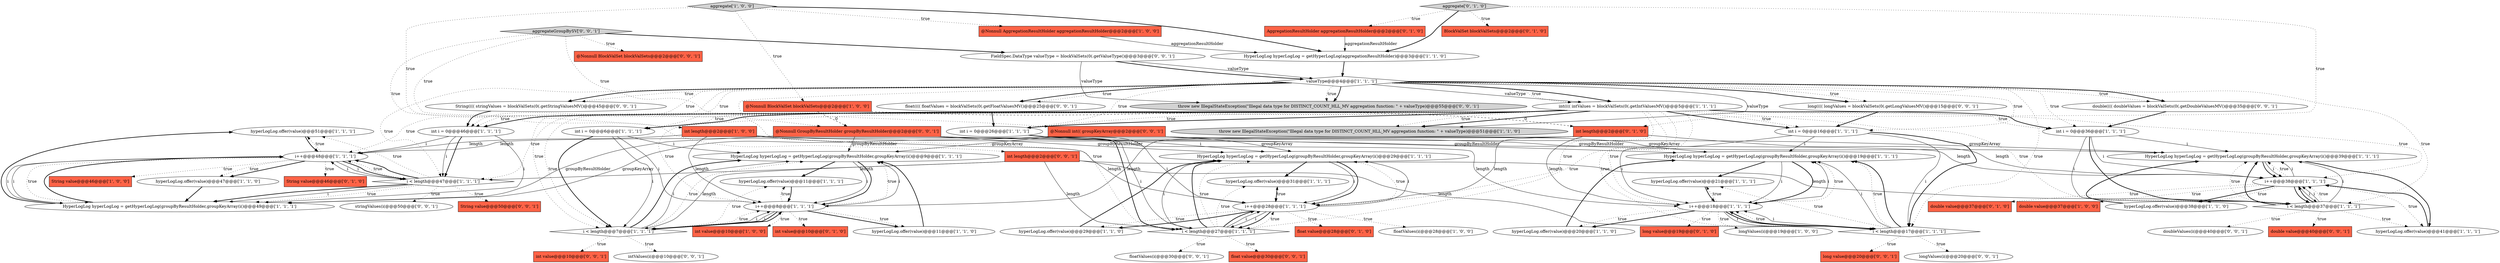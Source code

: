 digraph {
41 [style = filled, label = "hyperLogLog.offer(value)@@@51@@@['1', '1', '1']", fillcolor = white, shape = ellipse image = "AAA0AAABBB1BBB"];
71 [style = filled, label = "@Nonnull GroupByResultHolder groupByResultHolder@@@2@@@['0', '0', '1']", fillcolor = tomato, shape = box image = "AAA0AAABBB3BBB"];
22 [style = filled, label = "hyperLogLog.offer(value)@@@29@@@['1', '1', '0']", fillcolor = white, shape = ellipse image = "AAA0AAABBB1BBB"];
40 [style = filled, label = "int i = 0@@@26@@@['1', '1', '1']", fillcolor = white, shape = ellipse image = "AAA0AAABBB1BBB"];
26 [style = filled, label = "int i = 0@@@6@@@['1', '1', '1']", fillcolor = white, shape = ellipse image = "AAA0AAABBB1BBB"];
3 [style = filled, label = "int i = 0@@@16@@@['1', '1', '1']", fillcolor = white, shape = ellipse image = "AAA0AAABBB1BBB"];
57 [style = filled, label = "stringValues(i(@@@50@@@['0', '0', '1']", fillcolor = white, shape = ellipse image = "AAA0AAABBB3BBB"];
6 [style = filled, label = "throw new IllegalStateException(\"Illegal data type for DISTINCT_COUNT_HLL_MV aggregation function: \" + valueType)@@@51@@@['1', '1', '0']", fillcolor = lightgray, shape = ellipse image = "AAA0AAABBB1BBB"];
2 [style = filled, label = "int value@@@10@@@['1', '0', '0']", fillcolor = tomato, shape = box image = "AAA0AAABBB1BBB"];
10 [style = filled, label = "double value@@@37@@@['1', '0', '0']", fillcolor = tomato, shape = box image = "AAA0AAABBB1BBB"];
11 [style = filled, label = "hyperLogLog.offer(value)@@@11@@@['1', '1', '1']", fillcolor = white, shape = ellipse image = "AAA0AAABBB1BBB"];
39 [style = filled, label = "hyperLogLog.offer(value)@@@38@@@['1', '1', '0']", fillcolor = white, shape = ellipse image = "AAA0AAABBB1BBB"];
44 [style = filled, label = "String value@@@46@@@['0', '1', '0']", fillcolor = tomato, shape = box image = "AAA0AAABBB2BBB"];
62 [style = filled, label = "int length@@@2@@@['0', '0', '1']", fillcolor = tomato, shape = box image = "AAA0AAABBB3BBB"];
55 [style = filled, label = "aggregateGroupBySV['0', '0', '1']", fillcolor = lightgray, shape = diamond image = "AAA0AAABBB3BBB"];
5 [style = filled, label = "HyperLogLog hyperLogLog = getHyperLogLog(aggregationResultHolder)@@@3@@@['1', '1', '0']", fillcolor = white, shape = ellipse image = "AAA0AAABBB1BBB"];
63 [style = filled, label = "@Nonnull int(( groupKeyArray@@@2@@@['0', '0', '1']", fillcolor = tomato, shape = box image = "AAA0AAABBB3BBB"];
56 [style = filled, label = "long value@@@20@@@['0', '0', '1']", fillcolor = tomato, shape = box image = "AAA0AAABBB3BBB"];
23 [style = filled, label = "i++@@@48@@@['1', '1', '1']", fillcolor = white, shape = ellipse image = "AAA0AAABBB1BBB"];
64 [style = filled, label = "FieldSpec.DataType valueType = blockValSets(0(.getValueType()@@@3@@@['0', '0', '1']", fillcolor = white, shape = ellipse image = "AAA0AAABBB3BBB"];
14 [style = filled, label = "HyperLogLog hyperLogLog = getHyperLogLog(groupByResultHolder,groupKeyArray(i()@@@49@@@['1', '1', '1']", fillcolor = white, shape = ellipse image = "AAA0AAABBB1BBB"];
59 [style = filled, label = "int value@@@10@@@['0', '0', '1']", fillcolor = tomato, shape = box image = "AAA0AAABBB3BBB"];
24 [style = filled, label = "longValues(i(@@@19@@@['1', '0', '0']", fillcolor = white, shape = ellipse image = "AAA0AAABBB1BBB"];
31 [style = filled, label = "hyperLogLog.offer(value)@@@47@@@['1', '1', '0']", fillcolor = white, shape = ellipse image = "AAA0AAABBB1BBB"];
33 [style = filled, label = "hyperLogLog.offer(value)@@@31@@@['1', '1', '1']", fillcolor = white, shape = ellipse image = "AAA0AAABBB1BBB"];
7 [style = filled, label = "int length@@@2@@@['1', '0', '0']", fillcolor = tomato, shape = box image = "AAA0AAABBB1BBB"];
51 [style = filled, label = "int length@@@2@@@['0', '1', '0']", fillcolor = tomato, shape = box image = "AAA1AAABBB2BBB"];
70 [style = filled, label = "doubleValues(i(@@@40@@@['0', '0', '1']", fillcolor = white, shape = ellipse image = "AAA0AAABBB3BBB"];
36 [style = filled, label = "@Nonnull BlockValSet blockValSets@@@2@@@['1', '0', '0']", fillcolor = tomato, shape = box image = "AAA1AAABBB1BBB"];
45 [style = filled, label = "aggregate['0', '1', '0']", fillcolor = lightgray, shape = diamond image = "AAA0AAABBB2BBB"];
43 [style = filled, label = "double value@@@37@@@['0', '1', '0']", fillcolor = tomato, shape = box image = "AAA0AAABBB2BBB"];
72 [style = filled, label = "intValues(i(@@@10@@@['0', '0', '1']", fillcolor = white, shape = ellipse image = "AAA0AAABBB3BBB"];
50 [style = filled, label = "int value@@@10@@@['0', '1', '0']", fillcolor = tomato, shape = box image = "AAA0AAABBB2BBB"];
61 [style = filled, label = "floatValues(i(@@@30@@@['0', '0', '1']", fillcolor = white, shape = ellipse image = "AAA0AAABBB3BBB"];
35 [style = filled, label = "i++@@@28@@@['1', '1', '1']", fillcolor = white, shape = ellipse image = "AAA0AAABBB1BBB"];
28 [style = filled, label = "i++@@@38@@@['1', '1', '1']", fillcolor = white, shape = ellipse image = "AAA0AAABBB1BBB"];
67 [style = filled, label = "String(((( stringValues = blockValSets(0(.getStringValuesMV()@@@45@@@['0', '0', '1']", fillcolor = white, shape = ellipse image = "AAA0AAABBB3BBB"];
19 [style = filled, label = "hyperLogLog.offer(value)@@@11@@@['1', '1', '0']", fillcolor = white, shape = ellipse image = "AAA0AAABBB1BBB"];
38 [style = filled, label = "HyperLogLog hyperLogLog = getHyperLogLog(groupByResultHolder,groupKeyArray(i()@@@19@@@['1', '1', '1']", fillcolor = white, shape = ellipse image = "AAA0AAABBB1BBB"];
4 [style = filled, label = "i < length@@@17@@@['1', '1', '1']", fillcolor = white, shape = diamond image = "AAA0AAABBB1BBB"];
13 [style = filled, label = "int i = 0@@@36@@@['1', '1', '1']", fillcolor = white, shape = ellipse image = "AAA0AAABBB1BBB"];
20 [style = filled, label = "i < length@@@37@@@['1', '1', '1']", fillcolor = white, shape = diamond image = "AAA0AAABBB1BBB"];
9 [style = filled, label = "i < length@@@7@@@['1', '1', '1']", fillcolor = white, shape = diamond image = "AAA0AAABBB1BBB"];
17 [style = filled, label = "int(((( intValues = blockValSets(0(.getIntValuesMV()@@@5@@@['1', '1', '1']", fillcolor = white, shape = ellipse image = "AAA0AAABBB1BBB"];
69 [style = filled, label = "@Nonnull BlockValSet blockValSets@@@2@@@['0', '0', '1']", fillcolor = tomato, shape = box image = "AAA0AAABBB3BBB"];
30 [style = filled, label = "hyperLogLog.offer(value)@@@41@@@['1', '1', '1']", fillcolor = white, shape = ellipse image = "AAA0AAABBB1BBB"];
32 [style = filled, label = "int i = 0@@@46@@@['1', '1', '1']", fillcolor = white, shape = ellipse image = "AAA0AAABBB1BBB"];
8 [style = filled, label = "HyperLogLog hyperLogLog = getHyperLogLog(groupByResultHolder,groupKeyArray(i()@@@9@@@['1', '1', '1']", fillcolor = white, shape = ellipse image = "AAA0AAABBB1BBB"];
18 [style = filled, label = "@Nonnull AggregationResultHolder aggregationResultHolder@@@2@@@['1', '0', '0']", fillcolor = tomato, shape = box image = "AAA0AAABBB1BBB"];
15 [style = filled, label = "String value@@@46@@@['1', '0', '0']", fillcolor = tomato, shape = box image = "AAA0AAABBB1BBB"];
37 [style = filled, label = "hyperLogLog.offer(value)@@@21@@@['1', '1', '1']", fillcolor = white, shape = ellipse image = "AAA0AAABBB1BBB"];
48 [style = filled, label = "BlockValSet blockValSets@@@2@@@['0', '1', '0']", fillcolor = tomato, shape = box image = "AAA0AAABBB2BBB"];
42 [style = filled, label = "aggregate['1', '0', '0']", fillcolor = lightgray, shape = diamond image = "AAA0AAABBB1BBB"];
12 [style = filled, label = "hyperLogLog.offer(value)@@@20@@@['1', '1', '0']", fillcolor = white, shape = ellipse image = "AAA0AAABBB1BBB"];
49 [style = filled, label = "long value@@@19@@@['0', '1', '0']", fillcolor = tomato, shape = box image = "AAA0AAABBB2BBB"];
53 [style = filled, label = "float(((( floatValues = blockValSets(0(.getFloatValuesMV()@@@25@@@['0', '0', '1']", fillcolor = white, shape = ellipse image = "AAA0AAABBB3BBB"];
34 [style = filled, label = "HyperLogLog hyperLogLog = getHyperLogLog(groupByResultHolder,groupKeyArray(i()@@@39@@@['1', '1', '1']", fillcolor = white, shape = ellipse image = "AAA0AAABBB1BBB"];
60 [style = filled, label = "String value@@@50@@@['0', '0', '1']", fillcolor = tomato, shape = box image = "AAA0AAABBB3BBB"];
16 [style = filled, label = "HyperLogLog hyperLogLog = getHyperLogLog(groupByResultHolder,groupKeyArray(i()@@@29@@@['1', '1', '1']", fillcolor = white, shape = ellipse image = "AAA0AAABBB1BBB"];
66 [style = filled, label = "double value@@@40@@@['0', '0', '1']", fillcolor = tomato, shape = box image = "AAA0AAABBB3BBB"];
29 [style = filled, label = "i < length@@@47@@@['1', '1', '1']", fillcolor = white, shape = diamond image = "AAA0AAABBB1BBB"];
68 [style = filled, label = "long(((( longValues = blockValSets(0(.getLongValuesMV()@@@15@@@['0', '0', '1']", fillcolor = white, shape = ellipse image = "AAA0AAABBB3BBB"];
21 [style = filled, label = "i++@@@8@@@['1', '1', '1']", fillcolor = white, shape = ellipse image = "AAA0AAABBB1BBB"];
25 [style = filled, label = "i < length@@@27@@@['1', '1', '1']", fillcolor = white, shape = diamond image = "AAA0AAABBB1BBB"];
47 [style = filled, label = "float value@@@28@@@['0', '1', '0']", fillcolor = tomato, shape = box image = "AAA0AAABBB2BBB"];
46 [style = filled, label = "AggregationResultHolder aggregationResultHolder@@@2@@@['0', '1', '0']", fillcolor = tomato, shape = box image = "AAA0AAABBB2BBB"];
0 [style = filled, label = "valueType@@@4@@@['1', '1', '1']", fillcolor = white, shape = diamond image = "AAA0AAABBB1BBB"];
1 [style = filled, label = "i++@@@18@@@['1', '1', '1']", fillcolor = white, shape = ellipse image = "AAA0AAABBB1BBB"];
54 [style = filled, label = "longValues(i(@@@20@@@['0', '0', '1']", fillcolor = white, shape = ellipse image = "AAA0AAABBB3BBB"];
65 [style = filled, label = "double(((( doubleValues = blockValSets(0(.getDoubleValuesMV()@@@35@@@['0', '0', '1']", fillcolor = white, shape = ellipse image = "AAA0AAABBB3BBB"];
27 [style = filled, label = "floatValues(i(@@@28@@@['1', '0', '0']", fillcolor = white, shape = ellipse image = "AAA0AAABBB1BBB"];
52 [style = filled, label = "throw new IllegalStateException(\"Illegal data type for DISTINCT_COUNT_HLL_MV aggregation function: \" + valueType)@@@55@@@['0', '0', '1']", fillcolor = lightgray, shape = ellipse image = "AAA0AAABBB3BBB"];
58 [style = filled, label = "float value@@@30@@@['0', '0', '1']", fillcolor = tomato, shape = box image = "AAA0AAABBB3BBB"];
38->1 [style = solid, label="i"];
71->8 [style = solid, label="groupByResultHolder"];
4->56 [style = dotted, label="true"];
23->29 [style = solid, label="i"];
4->38 [style = dotted, label="true"];
21->11 [style = dotted, label="true"];
28->20 [style = bold, label=""];
17->6 [style = dotted, label="true"];
4->1 [style = dotted, label="true"];
17->1 [style = dotted, label="true"];
21->8 [style = dotted, label="true"];
25->35 [style = dotted, label="true"];
17->35 [style = dotted, label="true"];
4->1 [style = solid, label="i"];
40->25 [style = bold, label=""];
29->14 [style = solid, label="i"];
26->9 [style = bold, label=""];
29->23 [style = dotted, label="true"];
25->35 [style = bold, label=""];
0->25 [style = dotted, label="true"];
3->4 [style = bold, label=""];
7->28 [style = solid, label="length"];
64->0 [style = solid, label="valueType"];
35->16 [style = dotted, label="true"];
25->61 [style = dotted, label="true"];
3->4 [style = solid, label="i"];
0->52 [style = bold, label=""];
23->29 [style = bold, label=""];
7->23 [style = solid, label="length"];
0->53 [style = bold, label=""];
28->30 [style = dotted, label="true"];
25->16 [style = solid, label="i"];
7->1 [style = solid, label="length"];
12->38 [style = bold, label=""];
35->25 [style = solid, label="i"];
30->28 [style = bold, label=""];
23->44 [style = dotted, label="true"];
5->0 [style = bold, label=""];
20->30 [style = dotted, label="true"];
35->47 [style = dotted, label="true"];
71->16 [style = solid, label="groupByResultHolder"];
29->14 [style = dotted, label="true"];
0->68 [style = dotted, label="true"];
0->6 [style = solid, label="valueType"];
1->12 [style = dotted, label="true"];
0->52 [style = dotted, label="true"];
29->14 [style = bold, label=""];
9->21 [style = bold, label=""];
1->12 [style = bold, label=""];
23->15 [style = dotted, label="true"];
9->8 [style = solid, label="i"];
55->69 [style = dotted, label="true"];
0->3 [style = dotted, label="true"];
35->22 [style = dotted, label="true"];
55->64 [style = bold, label=""];
8->11 [style = bold, label=""];
20->34 [style = dotted, label="true"];
0->67 [style = dotted, label="true"];
31->14 [style = bold, label=""];
64->0 [style = bold, label=""];
17->20 [style = dotted, label="true"];
17->26 [style = dotted, label="true"];
20->66 [style = dotted, label="true"];
62->9 [style = solid, label="length"];
1->4 [style = bold, label=""];
28->20 [style = solid, label="i"];
28->10 [style = dotted, label="true"];
4->38 [style = bold, label=""];
21->19 [style = bold, label=""];
63->14 [style = solid, label="groupKeyArray"];
13->20 [style = solid, label="i"];
25->35 [style = solid, label="i"];
1->38 [style = solid, label="i"];
0->17 [style = bold, label=""];
39->34 [style = bold, label=""];
20->34 [style = bold, label=""];
37->1 [style = bold, label=""];
55->71 [style = dotted, label="true"];
0->68 [style = bold, label=""];
42->36 [style = dotted, label="true"];
40->16 [style = solid, label="i"];
23->41 [style = dotted, label="true"];
21->50 [style = dotted, label="true"];
29->23 [style = bold, label=""];
23->14 [style = solid, label="i"];
35->33 [style = dotted, label="true"];
9->21 [style = dotted, label="true"];
9->8 [style = bold, label=""];
29->41 [style = dotted, label="true"];
63->38 [style = solid, label="groupKeyArray"];
26->21 [style = solid, label="i"];
17->3 [style = dotted, label="true"];
17->23 [style = dotted, label="true"];
9->8 [style = dotted, label="true"];
51->35 [style = solid, label="length"];
42->7 [style = dotted, label="true"];
32->14 [style = solid, label="i"];
23->14 [style = dotted, label="true"];
62->29 [style = solid, label="length"];
21->9 [style = bold, label=""];
45->48 [style = dotted, label="true"];
35->16 [style = solid, label="i"];
38->37 [style = bold, label=""];
16->33 [style = bold, label=""];
32->23 [style = solid, label="i"];
9->59 [style = dotted, label="true"];
34->28 [style = solid, label="i"];
16->35 [style = solid, label="i"];
0->26 [style = dotted, label="true"];
17->21 [style = dotted, label="true"];
9->21 [style = solid, label="i"];
9->72 [style = dotted, label="true"];
28->34 [style = dotted, label="true"];
0->53 [style = dotted, label="true"];
23->31 [style = bold, label=""];
29->60 [style = dotted, label="true"];
62->25 [style = solid, label="length"];
46->5 [style = solid, label="aggregationResultHolder"];
17->6 [style = bold, label=""];
45->46 [style = dotted, label="true"];
22->16 [style = bold, label=""];
17->4 [style = dotted, label="true"];
28->39 [style = bold, label=""];
62->20 [style = solid, label="length"];
68->3 [style = bold, label=""];
11->21 [style = bold, label=""];
0->4 [style = dotted, label="true"];
9->11 [style = dotted, label="true"];
17->40 [style = bold, label=""];
53->40 [style = bold, label=""];
21->2 [style = dotted, label="true"];
4->54 [style = dotted, label="true"];
1->4 [style = solid, label="i"];
21->9 [style = solid, label="i"];
25->16 [style = bold, label=""];
51->21 [style = solid, label="length"];
51->28 [style = solid, label="length"];
38->1 [style = bold, label=""];
18->5 [style = solid, label="aggregationResultHolder"];
35->25 [style = bold, label=""];
34->28 [style = bold, label=""];
62->4 [style = solid, label="length"];
4->37 [style = dotted, label="true"];
17->25 [style = dotted, label="true"];
14->23 [style = bold, label=""];
45->51 [style = dotted, label="true"];
42->18 [style = dotted, label="true"];
4->38 [style = solid, label="i"];
17->28 [style = dotted, label="true"];
17->3 [style = bold, label=""];
28->43 [style = dotted, label="true"];
67->32 [style = bold, label=""];
32->29 [style = solid, label="i"];
13->28 [style = solid, label="i"];
17->13 [style = bold, label=""];
4->1 [style = bold, label=""];
20->34 [style = solid, label="i"];
17->29 [style = dotted, label="true"];
0->32 [style = dotted, label="true"];
1->37 [style = dotted, label="true"];
1->38 [style = dotted, label="true"];
0->9 [style = dotted, label="true"];
14->41 [style = bold, label=""];
20->70 [style = dotted, label="true"];
25->16 [style = dotted, label="true"];
55->62 [style = dotted, label="true"];
36->71 [style = dashed, label="0"];
25->33 [style = dotted, label="true"];
0->40 [style = dotted, label="true"];
33->35 [style = bold, label=""];
8->21 [style = solid, label="i"];
20->28 [style = solid, label="i"];
17->26 [style = bold, label=""];
0->13 [style = dotted, label="true"];
71->14 [style = solid, label="groupByResultHolder"];
0->65 [style = dotted, label="true"];
3->38 [style = solid, label="i"];
71->38 [style = solid, label="groupByResultHolder"];
35->22 [style = bold, label=""];
1->24 [style = dotted, label="true"];
20->28 [style = bold, label=""];
0->20 [style = dotted, label="true"];
25->58 [style = dotted, label="true"];
3->1 [style = solid, label="i"];
71->34 [style = solid, label="groupByResultHolder"];
7->21 [style = solid, label="length"];
51->23 [style = solid, label="length"];
17->32 [style = bold, label=""];
0->67 [style = bold, label=""];
17->40 [style = dotted, label="true"];
17->32 [style = dotted, label="true"];
34->30 [style = bold, label=""];
19->8 [style = bold, label=""];
7->35 [style = solid, label="length"];
32->29 [style = bold, label=""];
63->34 [style = solid, label="groupKeyArray"];
28->34 [style = solid, label="i"];
1->49 [style = dotted, label="true"];
64->52 [style = solid, label="valueType"];
26->9 [style = solid, label="i"];
35->27 [style = dotted, label="true"];
0->29 [style = dotted, label="true"];
0->17 [style = solid, label="valueType"];
20->28 [style = dotted, label="true"];
63->8 [style = solid, label="groupKeyArray"];
26->8 [style = solid, label="i"];
17->9 [style = dotted, label="true"];
21->19 [style = dotted, label="true"];
51->1 [style = solid, label="length"];
8->21 [style = bold, label=""];
29->23 [style = solid, label="i"];
14->23 [style = solid, label="i"];
40->25 [style = solid, label="i"];
45->5 [style = bold, label=""];
0->17 [style = dotted, label="true"];
42->5 [style = bold, label=""];
63->16 [style = solid, label="groupKeyArray"];
16->35 [style = bold, label=""];
65->13 [style = bold, label=""];
21->8 [style = solid, label="i"];
28->39 [style = dotted, label="true"];
17->13 [style = dotted, label="true"];
41->23 [style = bold, label=""];
23->31 [style = dotted, label="true"];
29->57 [style = dotted, label="true"];
36->51 [style = dashed, label="0"];
0->65 [style = bold, label=""];
13->34 [style = solid, label="i"];
55->63 [style = dotted, label="true"];
40->35 [style = solid, label="i"];
13->20 [style = bold, label=""];
}
